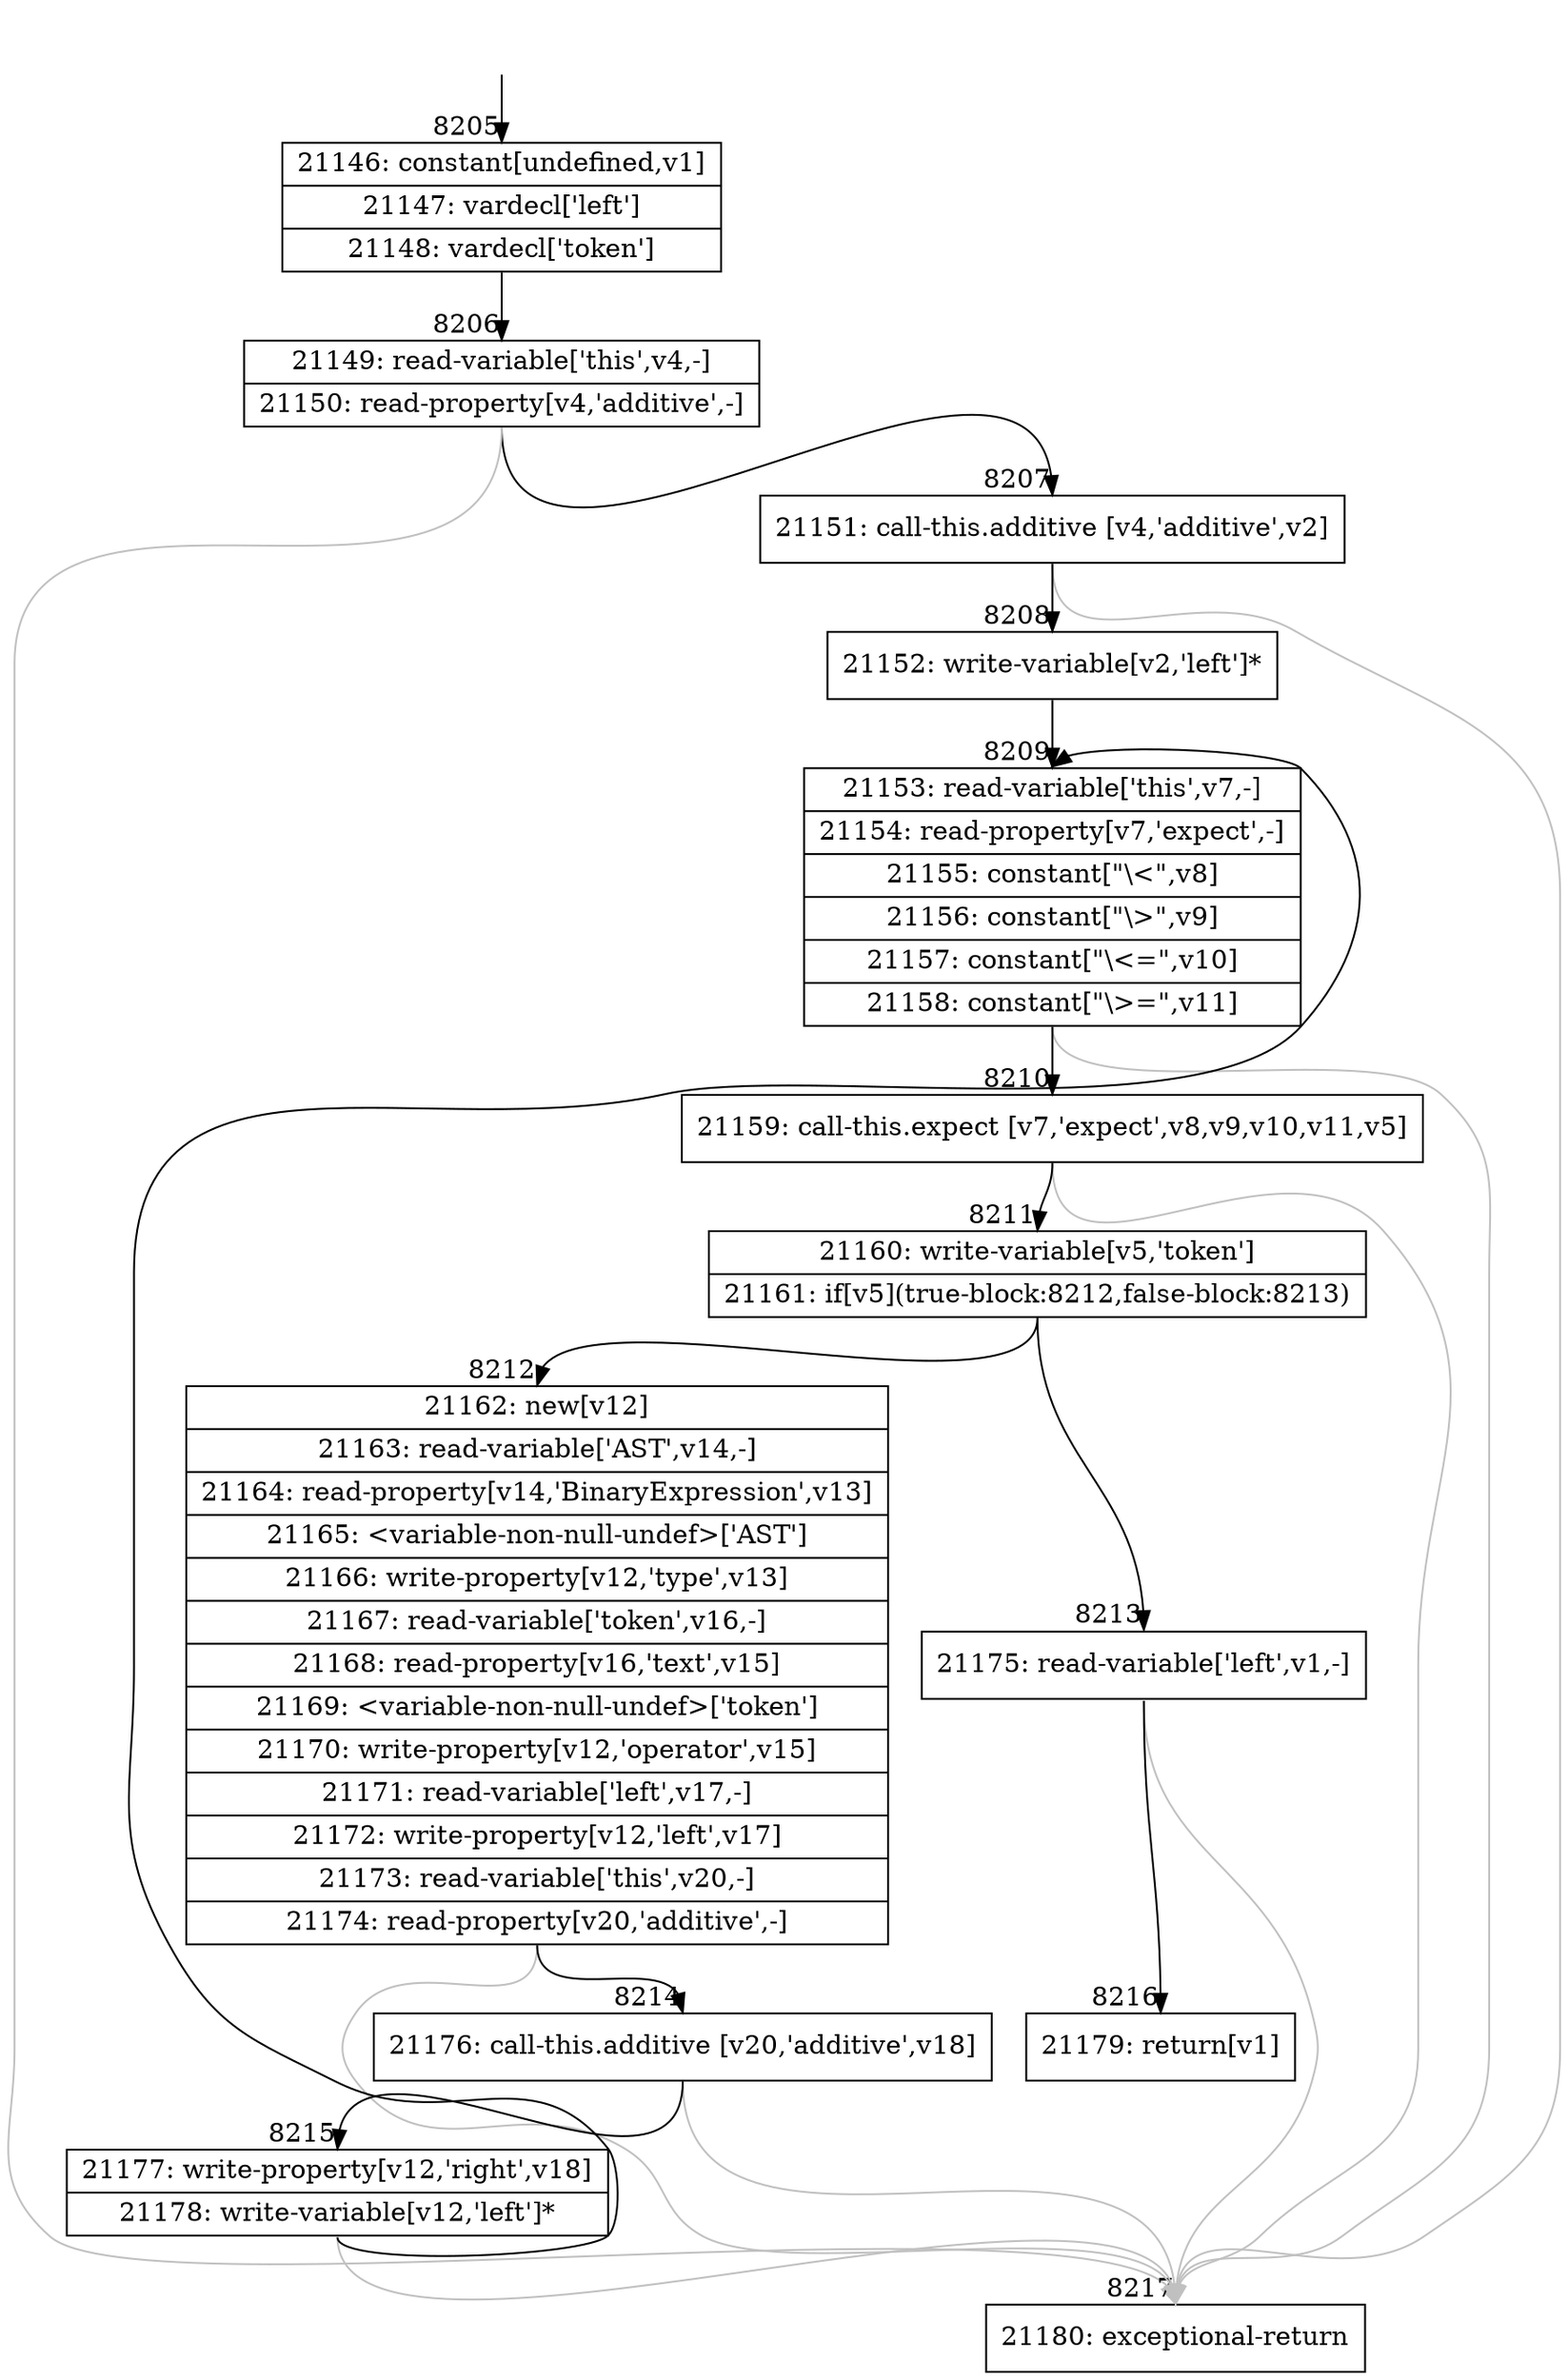digraph {
rankdir="TD"
BB_entry607[shape=none,label=""];
BB_entry607 -> BB8205 [tailport=s, headport=n, headlabel="    8205"]
BB8205 [shape=record label="{21146: constant[undefined,v1]|21147: vardecl['left']|21148: vardecl['token']}" ] 
BB8205 -> BB8206 [tailport=s, headport=n, headlabel="      8206"]
BB8206 [shape=record label="{21149: read-variable['this',v4,-]|21150: read-property[v4,'additive',-]}" ] 
BB8206 -> BB8207 [tailport=s, headport=n, headlabel="      8207"]
BB8206 -> BB8217 [tailport=s, headport=n, color=gray, headlabel="      8217"]
BB8207 [shape=record label="{21151: call-this.additive [v4,'additive',v2]}" ] 
BB8207 -> BB8208 [tailport=s, headport=n, headlabel="      8208"]
BB8207 -> BB8217 [tailport=s, headport=n, color=gray]
BB8208 [shape=record label="{21152: write-variable[v2,'left']*}" ] 
BB8208 -> BB8209 [tailport=s, headport=n, headlabel="      8209"]
BB8209 [shape=record label="{21153: read-variable['this',v7,-]|21154: read-property[v7,'expect',-]|21155: constant[\"\\\<\",v8]|21156: constant[\"\\\>\",v9]|21157: constant[\"\\\<=\",v10]|21158: constant[\"\\\>=\",v11]}" ] 
BB8209 -> BB8210 [tailport=s, headport=n, headlabel="      8210"]
BB8209 -> BB8217 [tailport=s, headport=n, color=gray]
BB8210 [shape=record label="{21159: call-this.expect [v7,'expect',v8,v9,v10,v11,v5]}" ] 
BB8210 -> BB8211 [tailport=s, headport=n, headlabel="      8211"]
BB8210 -> BB8217 [tailport=s, headport=n, color=gray]
BB8211 [shape=record label="{21160: write-variable[v5,'token']|21161: if[v5](true-block:8212,false-block:8213)}" ] 
BB8211 -> BB8212 [tailport=s, headport=n, headlabel="      8212"]
BB8211 -> BB8213 [tailport=s, headport=n, headlabel="      8213"]
BB8212 [shape=record label="{21162: new[v12]|21163: read-variable['AST',v14,-]|21164: read-property[v14,'BinaryExpression',v13]|21165: \<variable-non-null-undef\>['AST']|21166: write-property[v12,'type',v13]|21167: read-variable['token',v16,-]|21168: read-property[v16,'text',v15]|21169: \<variable-non-null-undef\>['token']|21170: write-property[v12,'operator',v15]|21171: read-variable['left',v17,-]|21172: write-property[v12,'left',v17]|21173: read-variable['this',v20,-]|21174: read-property[v20,'additive',-]}" ] 
BB8212 -> BB8214 [tailport=s, headport=n, headlabel="      8214"]
BB8212 -> BB8217 [tailport=s, headport=n, color=gray]
BB8213 [shape=record label="{21175: read-variable['left',v1,-]}" ] 
BB8213 -> BB8216 [tailport=s, headport=n, headlabel="      8216"]
BB8213 -> BB8217 [tailport=s, headport=n, color=gray]
BB8214 [shape=record label="{21176: call-this.additive [v20,'additive',v18]}" ] 
BB8214 -> BB8215 [tailport=s, headport=n, headlabel="      8215"]
BB8214 -> BB8217 [tailport=s, headport=n, color=gray]
BB8215 [shape=record label="{21177: write-property[v12,'right',v18]|21178: write-variable[v12,'left']*}" ] 
BB8215 -> BB8209 [tailport=s, headport=n]
BB8215 -> BB8217 [tailport=s, headport=n, color=gray]
BB8216 [shape=record label="{21179: return[v1]}" ] 
BB8217 [shape=record label="{21180: exceptional-return}" ] 
//#$~ 12740
}
